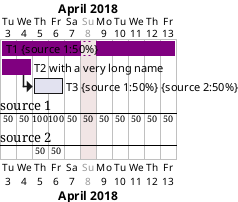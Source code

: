 {
  "sha1": "lo9qqpcl3llok1qphhylcmdozxciwn4",
  "insertion": {
    "when": "2024-06-03T18:59:34.354Z",
    "user": "plantuml@gmail.com"
  }
}
@startgantt
Project starts the 2018/04/03
sunday are closed
[T1] on {source 1:50%} lasts 5 days and is colored in purple
[T2 with a very long name] lasts 2 days and is colored in purple
then [T3] on {source 1:50%} {source 2:50%} lasts 2 days
@endgantt
